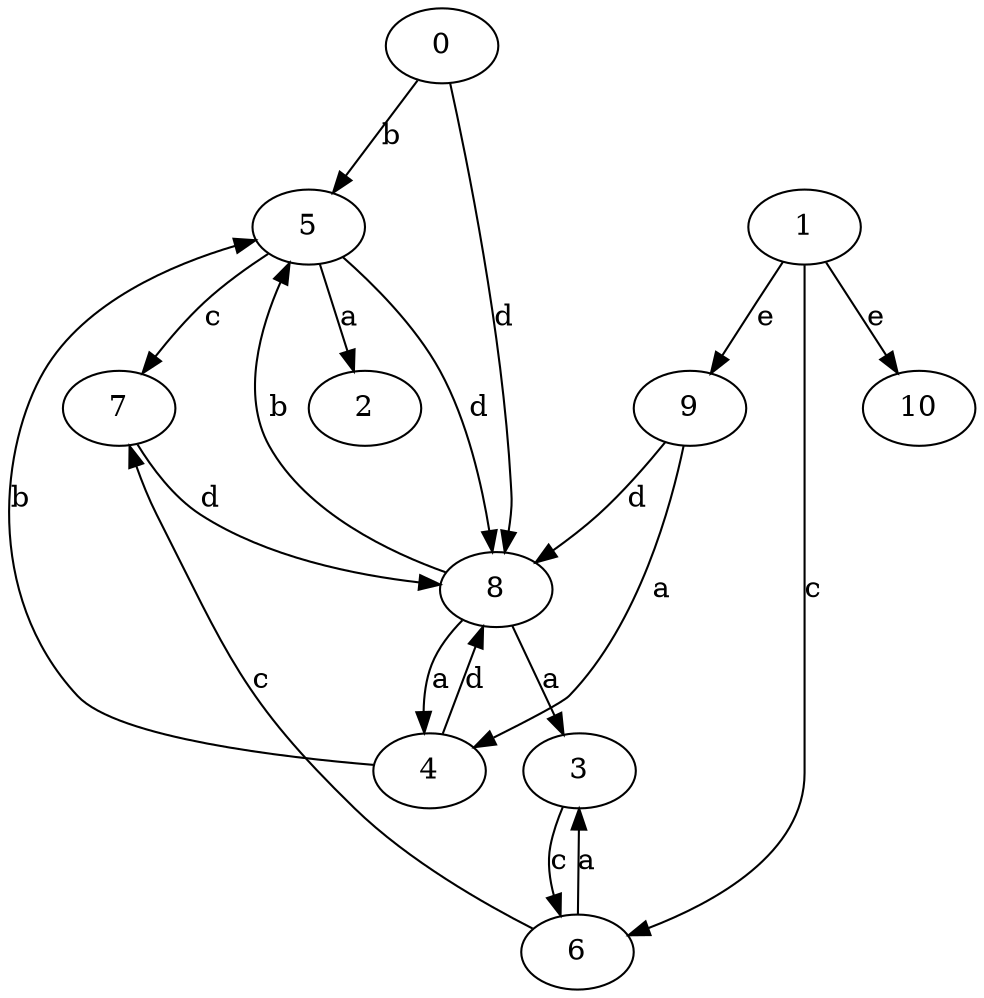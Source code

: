 strict digraph  {
2;
3;
4;
5;
6;
0;
7;
8;
9;
10;
1;
3 -> 6  [label=c];
4 -> 5  [label=b];
4 -> 8  [label=d];
5 -> 2  [label=a];
5 -> 7  [label=c];
5 -> 8  [label=d];
6 -> 3  [label=a];
6 -> 7  [label=c];
0 -> 5  [label=b];
0 -> 8  [label=d];
7 -> 8  [label=d];
8 -> 3  [label=a];
8 -> 4  [label=a];
8 -> 5  [label=b];
9 -> 4  [label=a];
9 -> 8  [label=d];
1 -> 6  [label=c];
1 -> 9  [label=e];
1 -> 10  [label=e];
}
